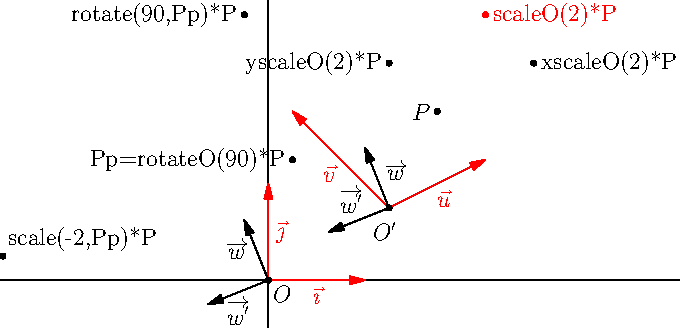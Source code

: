 import geometry;
size(12cm,0);

currentcoordsys=cartesiansystem((1.25,0.75),i=(1,0.5),j=(-1,1));
coordsys Rp=currentcoordsys;
coordsys R=defaultcoordsys;

show(Label("$O$",align=SE), "$\vec{\imath}$", Label("$\vec{\jmath}$",align=E), R);
show("$O'$", "$\vec{u}$", "$\vec{v}$", Rp, xpen=invisible);

vector w=(0.25,0.5);
point P=(1,0.5);

dot("$P$",P,W);
show("$\overrightarrow{w}$", w);

/*<asyxml><view file="modules/geometry.asy" type="transform" signature="rotateO(real)"/></asyxml>*/
point Pp=rotateO(90)*P;

dot("Pp=rotateO(90)*P", Pp, W);

dot("rotate(90,Pp)*P", rotate(90,Pp)*P, W);
/*<asyxml><view file="modules/geometry.asy" type="transform" signature="scale(real,point)"/></asyxml>*/
dot("scale(-2,Pp)*P", scale(-2,Pp)*P, NE);

/*<asyxml><view file="modules/geometry.asy" type="transform" signature="scaleO(real)"/></asyxml>*/
dot("scaleO(2)*P", scaleO(2)*P,red);
/*<asyxml><view file="modules/geometry.asy" type="transform" signature="xscaleO(real)"/></asyxml>*/
dot("xscaleO(2)*P", xscaleO(2)*P);
/*<asyxml><view file="modules/geometry.asy" type="transform" signature="yscaleO(real)"/></asyxml>*/
dot("yscaleO(2)*P", yscaleO(2)*P,W);

vector wp=rotateO(90)*w;

show("$\overrightarrow{w'}$", wp);

draw("$\overrightarrow{w}$", (0,0)--locate(w), W, Arrow);
draw("$\overrightarrow{w'}$", (0,0)--locate(wp), S, Arrow);
